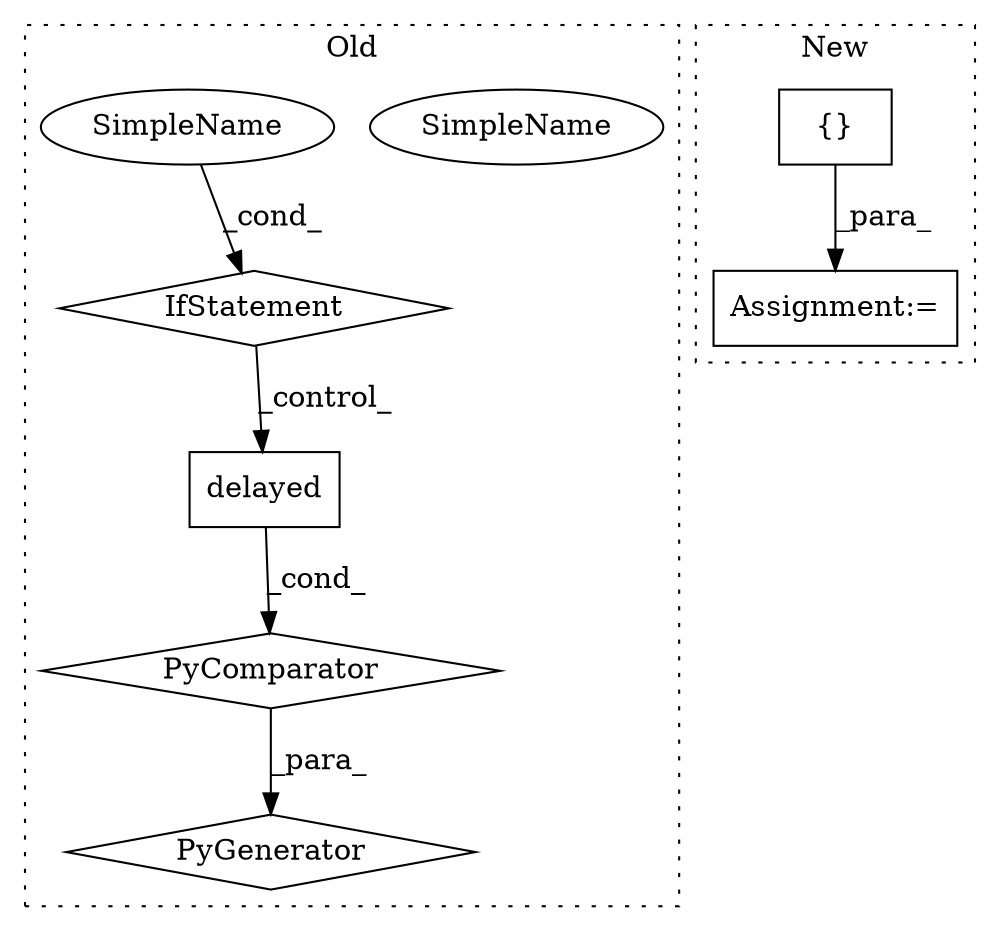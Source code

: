 digraph G {
subgraph cluster0 {
1 [label="delayed" a="32" s="2177,2196" l="8,1" shape="box"];
4 [label="IfStatement" a="25" s="2261" l="36" shape="diamond"];
5 [label="SimpleName" a="42" s="2292" l="5" shape="ellipse"];
6 [label="PyGenerator" a="107" s="2177" l="126" shape="diamond"];
7 [label="PyComparator" a="113" s="2261" l="36" shape="diamond"];
8 [label="SimpleName" a="42" s="2292" l="5" shape="ellipse"];
label = "Old";
style="dotted";
}
subgraph cluster1 {
2 [label="{}" a="4" s="2503,2529" l="1,1" shape="box"];
3 [label="Assignment:=" a="7" s="2358,2530" l="61,2" shape="box"];
label = "New";
style="dotted";
}
1 -> 7 [label="_cond_"];
2 -> 3 [label="_para_"];
4 -> 1 [label="_control_"];
7 -> 6 [label="_para_"];
8 -> 4 [label="_cond_"];
}